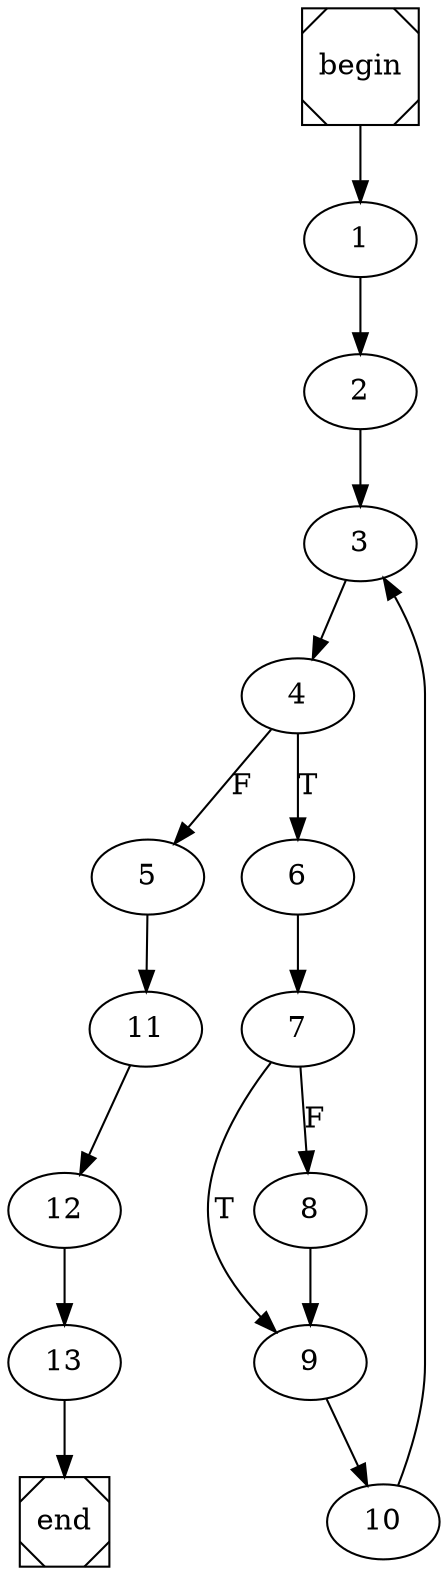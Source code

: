 digraph cfg {
	begin [shape=Msquare];
	end [shape=Msquare];
	begin -> 1;	1 -> 2;	2 -> 3;	3 -> 4;	4 -> 6[label=T];	4 -> 5[label=F];	5 -> 11;	6 -> 7;	7 -> 9[label=T];	7 -> 8[label=F];	8 -> 9;	9 -> 10;	10 -> 3;	11 -> 12;	12 -> 13;	13 -> end;}
